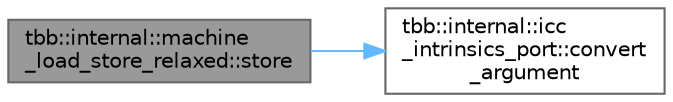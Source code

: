 digraph "tbb::internal::machine_load_store_relaxed::store"
{
 // LATEX_PDF_SIZE
  bgcolor="transparent";
  edge [fontname=Helvetica,fontsize=10,labelfontname=Helvetica,labelfontsize=10];
  node [fontname=Helvetica,fontsize=10,shape=box,height=0.2,width=0.4];
  rankdir="LR";
  Node1 [id="Node000001",label="tbb::internal::machine\l_load_store_relaxed::store",height=0.2,width=0.4,color="gray40", fillcolor="grey60", style="filled", fontcolor="black",tooltip=" "];
  Node1 -> Node2 [id="edge1_Node000001_Node000002",color="steelblue1",style="solid",tooltip=" "];
  Node2 [id="Node000002",label="tbb::internal::icc\l_intrinsics_port::convert\l_argument",height=0.2,width=0.4,color="grey40", fillcolor="white", style="filled",URL="$namespacetbb_1_1internal_1_1icc__intrinsics__port.html#ab32252a915fad6b9be9feaa01005842c",tooltip=" "];
}
